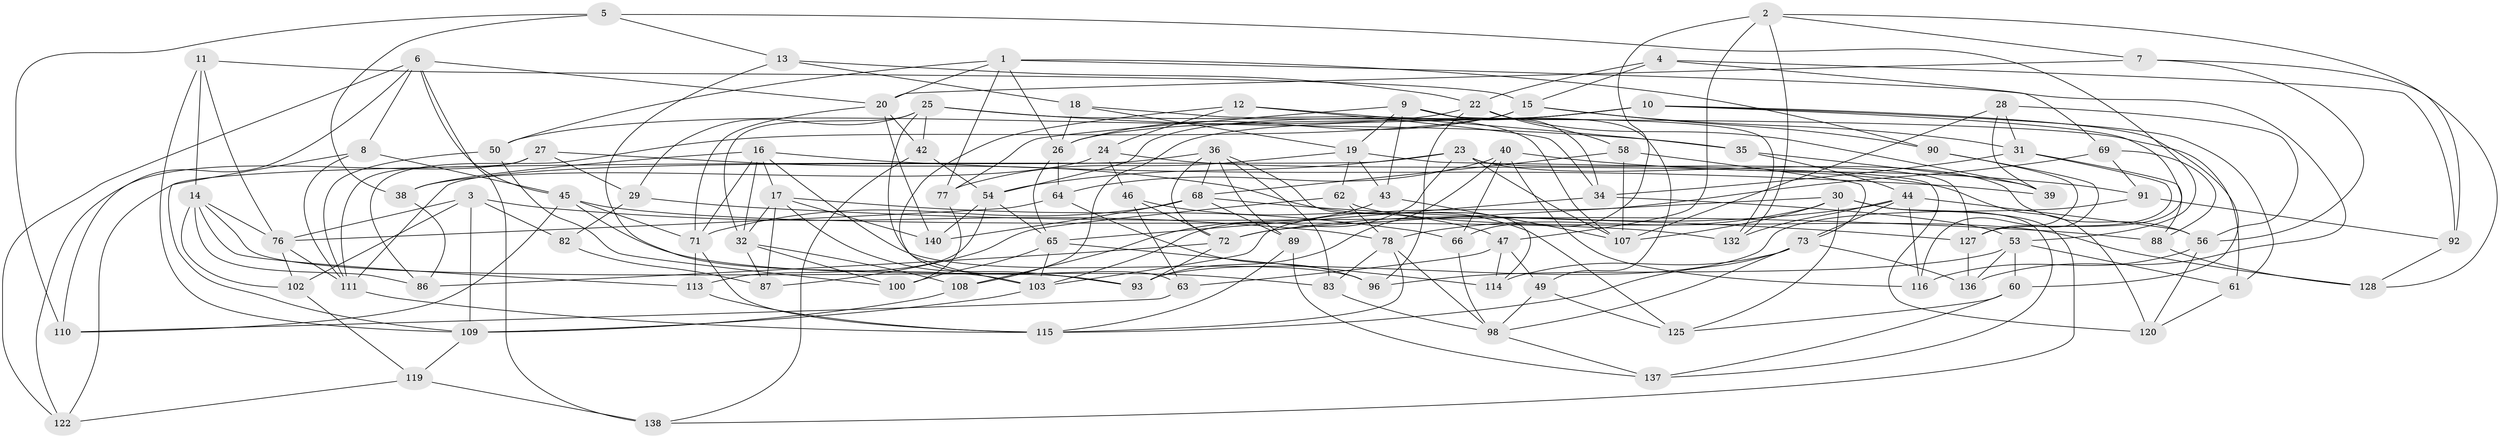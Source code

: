 // Generated by graph-tools (version 1.1) at 2025/52/02/27/25 19:52:30]
// undirected, 99 vertices, 237 edges
graph export_dot {
graph [start="1"]
  node [color=gray90,style=filled];
  1 [super="+41"];
  2 [super="+112"];
  3 [super="+123"];
  4;
  5;
  6 [super="+55"];
  7;
  8;
  9 [super="+37"];
  10 [super="+21"];
  11;
  12;
  13;
  14 [super="+67"];
  15 [super="+70"];
  16 [super="+75"];
  17 [super="+79"];
  18;
  19 [super="+33"];
  20 [super="+106"];
  22 [super="+104"];
  23 [super="+59"];
  24;
  25 [super="+129"];
  26 [super="+52"];
  27;
  28;
  29;
  30 [super="+51"];
  31 [super="+133"];
  32 [super="+101"];
  34 [super="+94"];
  35;
  36 [super="+105"];
  38;
  39;
  40 [super="+48"];
  42;
  43;
  44 [super="+84"];
  45 [super="+118"];
  46;
  47 [super="+121"];
  49;
  50;
  53 [super="+117"];
  54 [super="+57"];
  56 [super="+81"];
  58;
  60;
  61;
  62;
  63;
  64;
  65 [super="+80"];
  66;
  68 [super="+95"];
  69;
  71 [super="+74"];
  72 [super="+131"];
  73 [super="+99"];
  76 [super="+97"];
  77;
  78 [super="+85"];
  82;
  83;
  86;
  87;
  88;
  89;
  90;
  91;
  92;
  93 [super="+134"];
  96;
  98 [super="+124"];
  100;
  102;
  103 [super="+135"];
  107 [super="+141"];
  108;
  109 [super="+142"];
  110;
  111 [super="+126"];
  113;
  114;
  115 [super="+130"];
  116;
  119;
  120;
  122;
  125;
  127 [super="+139"];
  128;
  132;
  136;
  137;
  138;
  140;
  1 -- 20;
  1 -- 90;
  1 -- 136;
  1 -- 50;
  1 -- 77;
  1 -- 26;
  2 -- 66;
  2 -- 47 [weight=2];
  2 -- 7;
  2 -- 132;
  2 -- 92;
  3 -- 82 [weight=2];
  3 -- 102;
  3 -- 78;
  3 -- 76;
  3 -- 109;
  4 -- 22;
  4 -- 92;
  4 -- 15;
  4 -- 69;
  5 -- 110;
  5 -- 13;
  5 -- 38;
  5 -- 53;
  6 -- 110;
  6 -- 138;
  6 -- 20;
  6 -- 8;
  6 -- 122;
  6 -- 45;
  7 -- 128;
  7 -- 56;
  7 -- 20;
  8 -- 109;
  8 -- 45;
  8 -- 111;
  9 -- 77;
  9 -- 43;
  9 -- 49;
  9 -- 19;
  9 -- 132;
  9 -- 34;
  10 -- 60;
  10 -- 61;
  10 -- 54;
  10 -- 108;
  10 -- 26;
  10 -- 127;
  11 -- 109;
  11 -- 76;
  11 -- 15;
  11 -- 14;
  12 -- 24;
  12 -- 35;
  12 -- 103;
  12 -- 34;
  13 -- 103;
  13 -- 18;
  13 -- 22;
  14 -- 113;
  14 -- 93;
  14 -- 86;
  14 -- 102;
  14 -- 76;
  15 -- 90;
  15 -- 86;
  15 -- 26;
  15 -- 31;
  16 -- 39;
  16 -- 96;
  16 -- 32;
  16 -- 38;
  16 -- 71;
  16 -- 17;
  17 -- 140;
  17 -- 93;
  17 -- 66;
  17 -- 32;
  17 -- 87;
  18 -- 19;
  18 -- 26;
  18 -- 107;
  19 -- 43;
  19 -- 77;
  19 -- 120;
  19 -- 62;
  20 -- 140;
  20 -- 42;
  20 -- 71;
  22 -- 39;
  22 -- 96;
  22 -- 50;
  22 -- 58;
  23 -- 122;
  23 -- 127;
  23 -- 107;
  23 -- 54;
  23 -- 103;
  23 -- 56;
  24 -- 120;
  24 -- 46;
  24 -- 38;
  25 -- 29;
  25 -- 42;
  25 -- 61;
  25 -- 32;
  25 -- 35;
  25 -- 63;
  26 -- 64;
  26 -- 65;
  27 -- 111;
  27 -- 122;
  27 -- 29;
  27 -- 125;
  28 -- 31;
  28 -- 39;
  28 -- 107;
  28 -- 56;
  29 -- 82;
  29 -- 88;
  30 -- 125;
  30 -- 138;
  30 -- 137;
  30 -- 107;
  30 -- 78;
  30 -- 72;
  31 -- 88;
  31 -- 34 [weight=2];
  31 -- 127;
  32 -- 100;
  32 -- 108;
  32 -- 87;
  34 -- 53;
  34 -- 65;
  35 -- 39;
  35 -- 44;
  36 -- 72;
  36 -- 114;
  36 -- 111;
  36 -- 89;
  36 -- 83;
  36 -- 68;
  38 -- 86;
  40 -- 91;
  40 -- 66;
  40 -- 93 [weight=2];
  40 -- 64;
  40 -- 116;
  42 -- 138;
  42 -- 54;
  43 -- 108;
  43 -- 107;
  44 -- 132;
  44 -- 72;
  44 -- 73;
  44 -- 56;
  44 -- 116;
  45 -- 83;
  45 -- 110;
  45 -- 132;
  45 -- 71;
  46 -- 63;
  46 -- 72;
  46 -- 47;
  47 -- 114;
  47 -- 49;
  47 -- 63;
  49 -- 125;
  49 -- 98;
  50 -- 100;
  50 -- 111;
  53 -- 136;
  53 -- 61;
  53 -- 96;
  53 -- 60;
  54 -- 113;
  54 -- 140;
  54 -- 65;
  56 -- 116;
  56 -- 120;
  58 -- 68;
  58 -- 73;
  58 -- 107;
  60 -- 137;
  60 -- 125;
  61 -- 120;
  62 -- 87;
  62 -- 128;
  62 -- 78;
  63 -- 110;
  64 -- 76;
  64 -- 96;
  65 -- 114;
  65 -- 103;
  65 -- 100;
  66 -- 98;
  68 -- 127;
  68 -- 89;
  68 -- 140;
  68 -- 71;
  69 -- 88;
  69 -- 91;
  69 -- 103;
  71 -- 115;
  71 -- 113;
  72 -- 86;
  72 -- 93;
  73 -- 114;
  73 -- 136;
  73 -- 98;
  73 -- 115;
  76 -- 102;
  76 -- 111;
  77 -- 100;
  78 -- 83;
  78 -- 98;
  78 -- 115;
  82 -- 87;
  83 -- 98;
  88 -- 128;
  89 -- 137;
  89 -- 115;
  90 -- 116;
  90 -- 127;
  91 -- 93;
  91 -- 92;
  92 -- 128;
  98 -- 137;
  102 -- 119;
  103 -- 109;
  108 -- 109;
  109 -- 119;
  111 -- 115;
  113 -- 115;
  119 -- 122;
  119 -- 138;
  127 -- 136;
}
